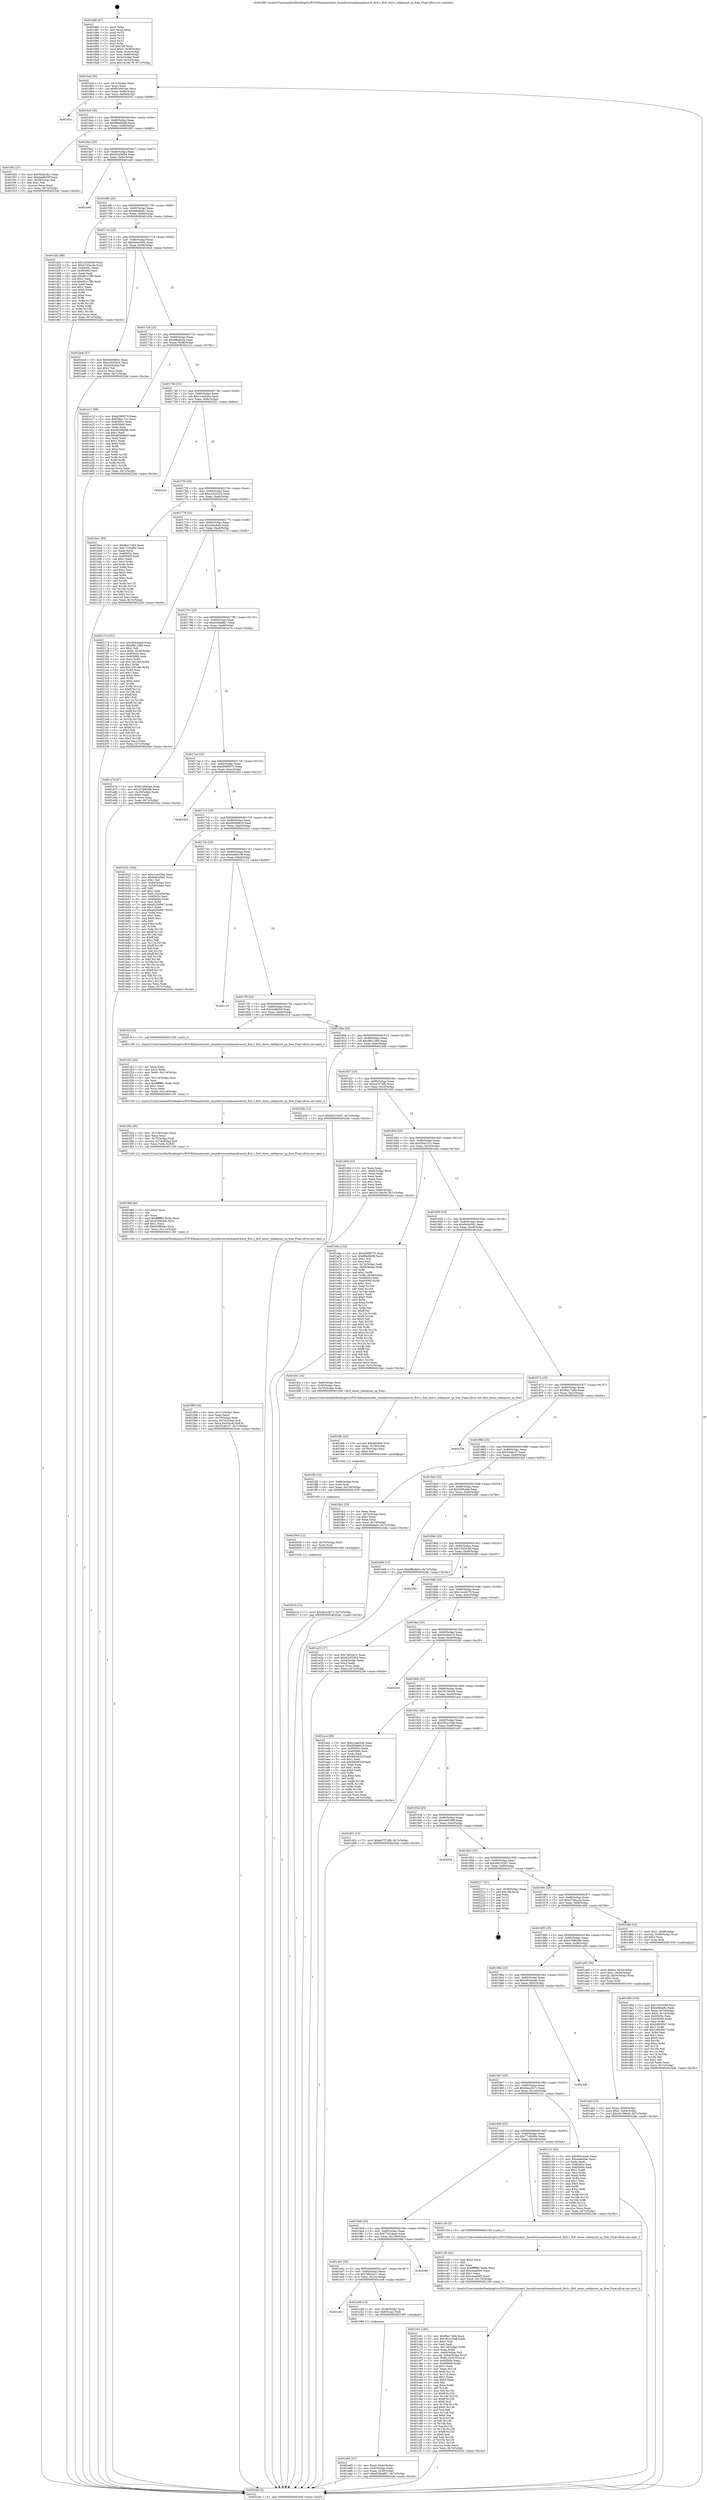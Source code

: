digraph "0x401680" {
  label = "0x401680 (/mnt/c/Users/mathe/Desktop/tcc/POCII/binaries/extr_linuxdriversmtdnandrawsh_flctl.c_flctl_4secc_ooblayout_sp_free_Final-ollvm.out::main(0))"
  labelloc = "t"
  node[shape=record]

  Entry [label="",width=0.3,height=0.3,shape=circle,fillcolor=black,style=filled]
  "0x4016af" [label="{
     0x4016af [26]\l
     | [instrs]\l
     &nbsp;&nbsp;0x4016af \<+3\>: mov -0x7c(%rbp),%eax\l
     &nbsp;&nbsp;0x4016b2 \<+2\>: mov %eax,%ecx\l
     &nbsp;&nbsp;0x4016b4 \<+6\>: sub $0x81b943a4,%ecx\l
     &nbsp;&nbsp;0x4016ba \<+3\>: mov %eax,-0x80(%rbp)\l
     &nbsp;&nbsp;0x4016bd \<+6\>: mov %ecx,-0x84(%rbp)\l
     &nbsp;&nbsp;0x4016c3 \<+6\>: je 000000000040201c \<main+0x99c\>\l
  }"]
  "0x40201c" [label="{
     0x40201c\l
  }", style=dashed]
  "0x4016c9" [label="{
     0x4016c9 [25]\l
     | [instrs]\l
     &nbsp;&nbsp;0x4016c9 \<+5\>: jmp 00000000004016ce \<main+0x4e\>\l
     &nbsp;&nbsp;0x4016ce \<+3\>: mov -0x80(%rbp),%eax\l
     &nbsp;&nbsp;0x4016d1 \<+5\>: sub $0x88e684f8,%eax\l
     &nbsp;&nbsp;0x4016d6 \<+6\>: mov %eax,-0x88(%rbp)\l
     &nbsp;&nbsp;0x4016dc \<+6\>: je 0000000000401f02 \<main+0x882\>\l
  }"]
  Exit [label="",width=0.3,height=0.3,shape=circle,fillcolor=black,style=filled,peripheries=2]
  "0x401f02" [label="{
     0x401f02 [27]\l
     | [instrs]\l
     &nbsp;&nbsp;0x401f02 \<+5\>: mov $0xf444c0b1,%eax\l
     &nbsp;&nbsp;0x401f07 \<+5\>: mov $0xdadfe55f,%ecx\l
     &nbsp;&nbsp;0x401f0c \<+3\>: mov -0x29(%rbp),%dl\l
     &nbsp;&nbsp;0x401f0f \<+3\>: test $0x1,%dl\l
     &nbsp;&nbsp;0x401f12 \<+3\>: cmovne %ecx,%eax\l
     &nbsp;&nbsp;0x401f15 \<+3\>: mov %eax,-0x7c(%rbp)\l
     &nbsp;&nbsp;0x401f18 \<+5\>: jmp 00000000004022de \<main+0xc5e\>\l
  }"]
  "0x4016e2" [label="{
     0x4016e2 [25]\l
     | [instrs]\l
     &nbsp;&nbsp;0x4016e2 \<+5\>: jmp 00000000004016e7 \<main+0x67\>\l
     &nbsp;&nbsp;0x4016e7 \<+3\>: mov -0x80(%rbp),%eax\l
     &nbsp;&nbsp;0x4016ea \<+5\>: sub $0x92c05d54,%eax\l
     &nbsp;&nbsp;0x4016ef \<+6\>: mov %eax,-0x8c(%rbp)\l
     &nbsp;&nbsp;0x4016f5 \<+6\>: je 0000000000401a40 \<main+0x3c0\>\l
  }"]
  "0x402010" [label="{
     0x402010 [12]\l
     | [instrs]\l
     &nbsp;&nbsp;0x402010 \<+7\>: movl $0x4bce3b71,-0x7c(%rbp)\l
     &nbsp;&nbsp;0x402017 \<+5\>: jmp 00000000004022de \<main+0xc5e\>\l
  }"]
  "0x401a40" [label="{
     0x401a40\l
  }", style=dashed]
  "0x4016fb" [label="{
     0x4016fb [25]\l
     | [instrs]\l
     &nbsp;&nbsp;0x4016fb \<+5\>: jmp 0000000000401700 \<main+0x80\>\l
     &nbsp;&nbsp;0x401700 \<+3\>: mov -0x80(%rbp),%eax\l
     &nbsp;&nbsp;0x401703 \<+5\>: sub $0x9e00bf41,%eax\l
     &nbsp;&nbsp;0x401708 \<+6\>: mov %eax,-0x90(%rbp)\l
     &nbsp;&nbsp;0x40170e \<+6\>: je 0000000000401d2e \<main+0x6ae\>\l
  }"]
  "0x402004" [label="{
     0x402004 [12]\l
     | [instrs]\l
     &nbsp;&nbsp;0x402004 \<+4\>: mov -0x70(%rbp),%rdx\l
     &nbsp;&nbsp;0x402008 \<+3\>: mov %rdx,%rdi\l
     &nbsp;&nbsp;0x40200b \<+5\>: call 0000000000401030 \<free@plt\>\l
     | [calls]\l
     &nbsp;&nbsp;0x401030 \{1\} (unknown)\l
  }"]
  "0x401d2e" [label="{
     0x401d2e [88]\l
     | [instrs]\l
     &nbsp;&nbsp;0x401d2e \<+5\>: mov $0x133203ef,%eax\l
     &nbsp;&nbsp;0x401d33 \<+5\>: mov $0x4730ac4a,%ecx\l
     &nbsp;&nbsp;0x401d38 \<+7\>: mov 0x40505c,%edx\l
     &nbsp;&nbsp;0x401d3f \<+7\>: mov 0x405060,%esi\l
     &nbsp;&nbsp;0x401d46 \<+2\>: mov %edx,%edi\l
     &nbsp;&nbsp;0x401d48 \<+6\>: add $0xd01c7ffd,%edi\l
     &nbsp;&nbsp;0x401d4e \<+3\>: sub $0x1,%edi\l
     &nbsp;&nbsp;0x401d51 \<+6\>: sub $0xd01c7ffd,%edi\l
     &nbsp;&nbsp;0x401d57 \<+3\>: imul %edi,%edx\l
     &nbsp;&nbsp;0x401d5a \<+3\>: and $0x1,%edx\l
     &nbsp;&nbsp;0x401d5d \<+3\>: cmp $0x0,%edx\l
     &nbsp;&nbsp;0x401d60 \<+4\>: sete %r8b\l
     &nbsp;&nbsp;0x401d64 \<+3\>: cmp $0xa,%esi\l
     &nbsp;&nbsp;0x401d67 \<+4\>: setl %r9b\l
     &nbsp;&nbsp;0x401d6b \<+3\>: mov %r8b,%r10b\l
     &nbsp;&nbsp;0x401d6e \<+3\>: and %r9b,%r10b\l
     &nbsp;&nbsp;0x401d71 \<+3\>: xor %r9b,%r8b\l
     &nbsp;&nbsp;0x401d74 \<+3\>: or %r8b,%r10b\l
     &nbsp;&nbsp;0x401d77 \<+4\>: test $0x1,%r10b\l
     &nbsp;&nbsp;0x401d7b \<+3\>: cmovne %ecx,%eax\l
     &nbsp;&nbsp;0x401d7e \<+3\>: mov %eax,-0x7c(%rbp)\l
     &nbsp;&nbsp;0x401d81 \<+5\>: jmp 00000000004022de \<main+0xc5e\>\l
  }"]
  "0x401714" [label="{
     0x401714 [25]\l
     | [instrs]\l
     &nbsp;&nbsp;0x401714 \<+5\>: jmp 0000000000401719 \<main+0x99\>\l
     &nbsp;&nbsp;0x401719 \<+3\>: mov -0x80(%rbp),%eax\l
     &nbsp;&nbsp;0x40171c \<+5\>: sub $0xbddce992,%eax\l
     &nbsp;&nbsp;0x401721 \<+6\>: mov %eax,-0x94(%rbp)\l
     &nbsp;&nbsp;0x401727 \<+6\>: je 0000000000401bc6 \<main+0x546\>\l
  }"]
  "0x401ff2" [label="{
     0x401ff2 [18]\l
     | [instrs]\l
     &nbsp;&nbsp;0x401ff2 \<+4\>: mov -0x60(%rbp),%rdx\l
     &nbsp;&nbsp;0x401ff6 \<+3\>: mov %rdx,%rdi\l
     &nbsp;&nbsp;0x401ff9 \<+6\>: mov %eax,-0x120(%rbp)\l
     &nbsp;&nbsp;0x401fff \<+5\>: call 0000000000401030 \<free@plt\>\l
     | [calls]\l
     &nbsp;&nbsp;0x401030 \{1\} (unknown)\l
  }"]
  "0x401bc6" [label="{
     0x401bc6 [27]\l
     | [instrs]\l
     &nbsp;&nbsp;0x401bc6 \<+5\>: mov $0x9e00bf41,%eax\l
     &nbsp;&nbsp;0x401bcb \<+5\>: mov $0xc25203c5,%ecx\l
     &nbsp;&nbsp;0x401bd0 \<+3\>: mov -0x2a(%rbp),%dl\l
     &nbsp;&nbsp;0x401bd3 \<+3\>: test $0x1,%dl\l
     &nbsp;&nbsp;0x401bd6 \<+3\>: cmovne %ecx,%eax\l
     &nbsp;&nbsp;0x401bd9 \<+3\>: mov %eax,-0x7c(%rbp)\l
     &nbsp;&nbsp;0x401bdc \<+5\>: jmp 00000000004022de \<main+0xc5e\>\l
  }"]
  "0x40172d" [label="{
     0x40172d [25]\l
     | [instrs]\l
     &nbsp;&nbsp;0x40172d \<+5\>: jmp 0000000000401732 \<main+0xb2\>\l
     &nbsp;&nbsp;0x401732 \<+3\>: mov -0x80(%rbp),%eax\l
     &nbsp;&nbsp;0x401735 \<+5\>: sub $0xbf8afa54,%eax\l
     &nbsp;&nbsp;0x40173a \<+6\>: mov %eax,-0x98(%rbp)\l
     &nbsp;&nbsp;0x401740 \<+6\>: je 0000000000401e12 \<main+0x792\>\l
  }"]
  "0x401fdb" [label="{
     0x401fdb [23]\l
     | [instrs]\l
     &nbsp;&nbsp;0x401fdb \<+10\>: movabs $0x4030b6,%rdi\l
     &nbsp;&nbsp;0x401fe5 \<+3\>: mov %eax,-0x78(%rbp)\l
     &nbsp;&nbsp;0x401fe8 \<+3\>: mov -0x78(%rbp),%esi\l
     &nbsp;&nbsp;0x401feb \<+2\>: mov $0x0,%al\l
     &nbsp;&nbsp;0x401fed \<+5\>: call 0000000000401040 \<printf@plt\>\l
     | [calls]\l
     &nbsp;&nbsp;0x401040 \{1\} (unknown)\l
  }"]
  "0x401e12" [label="{
     0x401e12 [88]\l
     | [instrs]\l
     &nbsp;&nbsp;0x401e12 \<+5\>: mov $0xd59f9570,%eax\l
     &nbsp;&nbsp;0x401e17 \<+5\>: mov $0xf3be121c,%ecx\l
     &nbsp;&nbsp;0x401e1c \<+7\>: mov 0x40505c,%edx\l
     &nbsp;&nbsp;0x401e23 \<+7\>: mov 0x405060,%esi\l
     &nbsp;&nbsp;0x401e2a \<+2\>: mov %edx,%edi\l
     &nbsp;&nbsp;0x401e2c \<+6\>: sub $0xd8268edd,%edi\l
     &nbsp;&nbsp;0x401e32 \<+3\>: sub $0x1,%edi\l
     &nbsp;&nbsp;0x401e35 \<+6\>: add $0xd8268edd,%edi\l
     &nbsp;&nbsp;0x401e3b \<+3\>: imul %edi,%edx\l
     &nbsp;&nbsp;0x401e3e \<+3\>: and $0x1,%edx\l
     &nbsp;&nbsp;0x401e41 \<+3\>: cmp $0x0,%edx\l
     &nbsp;&nbsp;0x401e44 \<+4\>: sete %r8b\l
     &nbsp;&nbsp;0x401e48 \<+3\>: cmp $0xa,%esi\l
     &nbsp;&nbsp;0x401e4b \<+4\>: setl %r9b\l
     &nbsp;&nbsp;0x401e4f \<+3\>: mov %r8b,%r10b\l
     &nbsp;&nbsp;0x401e52 \<+3\>: and %r9b,%r10b\l
     &nbsp;&nbsp;0x401e55 \<+3\>: xor %r9b,%r8b\l
     &nbsp;&nbsp;0x401e58 \<+3\>: or %r8b,%r10b\l
     &nbsp;&nbsp;0x401e5b \<+4\>: test $0x1,%r10b\l
     &nbsp;&nbsp;0x401e5f \<+3\>: cmovne %ecx,%eax\l
     &nbsp;&nbsp;0x401e62 \<+3\>: mov %eax,-0x7c(%rbp)\l
     &nbsp;&nbsp;0x401e65 \<+5\>: jmp 00000000004022de \<main+0xc5e\>\l
  }"]
  "0x401746" [label="{
     0x401746 [25]\l
     | [instrs]\l
     &nbsp;&nbsp;0x401746 \<+5\>: jmp 000000000040174b \<main+0xcb\>\l
     &nbsp;&nbsp;0x40174b \<+3\>: mov -0x80(%rbp),%eax\l
     &nbsp;&nbsp;0x40174e \<+5\>: sub $0xc1ead30a,%eax\l
     &nbsp;&nbsp;0x401753 \<+6\>: mov %eax,-0x9c(%rbp)\l
     &nbsp;&nbsp;0x401759 \<+6\>: je 000000000040222c \<main+0xbac\>\l
  }"]
  "0x401f90" [label="{
     0x401f90 [34]\l
     | [instrs]\l
     &nbsp;&nbsp;0x401f90 \<+6\>: mov -0x11c(%rbp),%ecx\l
     &nbsp;&nbsp;0x401f96 \<+3\>: imul %eax,%ecx\l
     &nbsp;&nbsp;0x401f99 \<+4\>: mov -0x70(%rbp),%rdi\l
     &nbsp;&nbsp;0x401f9d \<+4\>: movslq -0x74(%rbp),%r8\l
     &nbsp;&nbsp;0x401fa1 \<+5\>: mov %ecx,0x4(%rdi,%r8,8)\l
     &nbsp;&nbsp;0x401fa6 \<+7\>: movl $0x52abc37,-0x7c(%rbp)\l
     &nbsp;&nbsp;0x401fad \<+5\>: jmp 00000000004022de \<main+0xc5e\>\l
  }"]
  "0x40222c" [label="{
     0x40222c\l
  }", style=dashed]
  "0x40175f" [label="{
     0x40175f [25]\l
     | [instrs]\l
     &nbsp;&nbsp;0x40175f \<+5\>: jmp 0000000000401764 \<main+0xe4\>\l
     &nbsp;&nbsp;0x401764 \<+3\>: mov -0x80(%rbp),%eax\l
     &nbsp;&nbsp;0x401767 \<+5\>: sub $0xc25203c5,%eax\l
     &nbsp;&nbsp;0x40176c \<+6\>: mov %eax,-0xa0(%rbp)\l
     &nbsp;&nbsp;0x401772 \<+6\>: je 0000000000401be1 \<main+0x561\>\l
  }"]
  "0x401f68" [label="{
     0x401f68 [40]\l
     | [instrs]\l
     &nbsp;&nbsp;0x401f68 \<+5\>: mov $0x2,%ecx\l
     &nbsp;&nbsp;0x401f6d \<+1\>: cltd\l
     &nbsp;&nbsp;0x401f6e \<+2\>: idiv %ecx\l
     &nbsp;&nbsp;0x401f70 \<+6\>: imul $0xfffffffe,%edx,%ecx\l
     &nbsp;&nbsp;0x401f76 \<+6\>: add $0x430f64dc,%ecx\l
     &nbsp;&nbsp;0x401f7c \<+3\>: add $0x1,%ecx\l
     &nbsp;&nbsp;0x401f7f \<+6\>: sub $0x430f64dc,%ecx\l
     &nbsp;&nbsp;0x401f85 \<+6\>: mov %ecx,-0x11c(%rbp)\l
     &nbsp;&nbsp;0x401f8b \<+5\>: call 0000000000401160 \<next_i\>\l
     | [calls]\l
     &nbsp;&nbsp;0x401160 \{1\} (/mnt/c/Users/mathe/Desktop/tcc/POCII/binaries/extr_linuxdriversmtdnandrawsh_flctl.c_flctl_4secc_ooblayout_sp_free_Final-ollvm.out::next_i)\l
  }"]
  "0x401be1" [label="{
     0x401be1 [83]\l
     | [instrs]\l
     &nbsp;&nbsp;0x401be1 \<+5\>: mov $0xf6a17a64,%eax\l
     &nbsp;&nbsp;0x401be6 \<+5\>: mov $0x77c0cb8e,%ecx\l
     &nbsp;&nbsp;0x401beb \<+2\>: xor %edx,%edx\l
     &nbsp;&nbsp;0x401bed \<+7\>: mov 0x40505c,%esi\l
     &nbsp;&nbsp;0x401bf4 \<+7\>: mov 0x405060,%edi\l
     &nbsp;&nbsp;0x401bfb \<+3\>: sub $0x1,%edx\l
     &nbsp;&nbsp;0x401bfe \<+3\>: mov %esi,%r8d\l
     &nbsp;&nbsp;0x401c01 \<+3\>: add %edx,%r8d\l
     &nbsp;&nbsp;0x401c04 \<+4\>: imul %r8d,%esi\l
     &nbsp;&nbsp;0x401c08 \<+3\>: and $0x1,%esi\l
     &nbsp;&nbsp;0x401c0b \<+3\>: cmp $0x0,%esi\l
     &nbsp;&nbsp;0x401c0e \<+4\>: sete %r9b\l
     &nbsp;&nbsp;0x401c12 \<+3\>: cmp $0xa,%edi\l
     &nbsp;&nbsp;0x401c15 \<+4\>: setl %r10b\l
     &nbsp;&nbsp;0x401c19 \<+3\>: mov %r9b,%r11b\l
     &nbsp;&nbsp;0x401c1c \<+3\>: and %r10b,%r11b\l
     &nbsp;&nbsp;0x401c1f \<+3\>: xor %r10b,%r9b\l
     &nbsp;&nbsp;0x401c22 \<+3\>: or %r9b,%r11b\l
     &nbsp;&nbsp;0x401c25 \<+4\>: test $0x1,%r11b\l
     &nbsp;&nbsp;0x401c29 \<+3\>: cmovne %ecx,%eax\l
     &nbsp;&nbsp;0x401c2c \<+3\>: mov %eax,-0x7c(%rbp)\l
     &nbsp;&nbsp;0x401c2f \<+5\>: jmp 00000000004022de \<main+0xc5e\>\l
  }"]
  "0x401778" [label="{
     0x401778 [25]\l
     | [instrs]\l
     &nbsp;&nbsp;0x401778 \<+5\>: jmp 000000000040177d \<main+0xfd\>\l
     &nbsp;&nbsp;0x40177d \<+3\>: mov -0x80(%rbp),%eax\l
     &nbsp;&nbsp;0x401780 \<+5\>: sub $0xcefac6de,%eax\l
     &nbsp;&nbsp;0x401785 \<+6\>: mov %eax,-0xa4(%rbp)\l
     &nbsp;&nbsp;0x40178b \<+6\>: je 0000000000402174 \<main+0xaf4\>\l
  }"]
  "0x401f4e" [label="{
     0x401f4e [26]\l
     | [instrs]\l
     &nbsp;&nbsp;0x401f4e \<+6\>: mov -0x118(%rbp),%ecx\l
     &nbsp;&nbsp;0x401f54 \<+3\>: imul %eax,%ecx\l
     &nbsp;&nbsp;0x401f57 \<+4\>: mov -0x70(%rbp),%rdi\l
     &nbsp;&nbsp;0x401f5b \<+4\>: movslq -0x74(%rbp),%r8\l
     &nbsp;&nbsp;0x401f5f \<+4\>: mov %ecx,(%rdi,%r8,8)\l
     &nbsp;&nbsp;0x401f63 \<+5\>: call 0000000000401160 \<next_i\>\l
     | [calls]\l
     &nbsp;&nbsp;0x401160 \{1\} (/mnt/c/Users/mathe/Desktop/tcc/POCII/binaries/extr_linuxdriversmtdnandrawsh_flctl.c_flctl_4secc_ooblayout_sp_free_Final-ollvm.out::next_i)\l
  }"]
  "0x402174" [label="{
     0x402174 [151]\l
     | [instrs]\l
     &nbsp;&nbsp;0x402174 \<+5\>: mov $0x493ceaeb,%eax\l
     &nbsp;&nbsp;0x402179 \<+5\>: mov $0xdf611f9d,%ecx\l
     &nbsp;&nbsp;0x40217e \<+2\>: mov $0x1,%dl\l
     &nbsp;&nbsp;0x402180 \<+7\>: movl $0x0,-0x38(%rbp)\l
     &nbsp;&nbsp;0x402187 \<+7\>: mov 0x40505c,%esi\l
     &nbsp;&nbsp;0x40218e \<+7\>: mov 0x405060,%edi\l
     &nbsp;&nbsp;0x402195 \<+3\>: mov %esi,%r8d\l
     &nbsp;&nbsp;0x402198 \<+7\>: sub $0x1281c9e,%r8d\l
     &nbsp;&nbsp;0x40219f \<+4\>: sub $0x1,%r8d\l
     &nbsp;&nbsp;0x4021a3 \<+7\>: add $0x1281c9e,%r8d\l
     &nbsp;&nbsp;0x4021aa \<+4\>: imul %r8d,%esi\l
     &nbsp;&nbsp;0x4021ae \<+3\>: and $0x1,%esi\l
     &nbsp;&nbsp;0x4021b1 \<+3\>: cmp $0x0,%esi\l
     &nbsp;&nbsp;0x4021b4 \<+4\>: sete %r9b\l
     &nbsp;&nbsp;0x4021b8 \<+3\>: cmp $0xa,%edi\l
     &nbsp;&nbsp;0x4021bb \<+4\>: setl %r10b\l
     &nbsp;&nbsp;0x4021bf \<+3\>: mov %r9b,%r11b\l
     &nbsp;&nbsp;0x4021c2 \<+4\>: xor $0xff,%r11b\l
     &nbsp;&nbsp;0x4021c6 \<+3\>: mov %r10b,%bl\l
     &nbsp;&nbsp;0x4021c9 \<+3\>: xor $0xff,%bl\l
     &nbsp;&nbsp;0x4021cc \<+3\>: xor $0x1,%dl\l
     &nbsp;&nbsp;0x4021cf \<+3\>: mov %r11b,%r14b\l
     &nbsp;&nbsp;0x4021d2 \<+4\>: and $0xff,%r14b\l
     &nbsp;&nbsp;0x4021d6 \<+3\>: and %dl,%r9b\l
     &nbsp;&nbsp;0x4021d9 \<+3\>: mov %bl,%r15b\l
     &nbsp;&nbsp;0x4021dc \<+4\>: and $0xff,%r15b\l
     &nbsp;&nbsp;0x4021e0 \<+3\>: and %dl,%r10b\l
     &nbsp;&nbsp;0x4021e3 \<+3\>: or %r9b,%r14b\l
     &nbsp;&nbsp;0x4021e6 \<+3\>: or %r10b,%r15b\l
     &nbsp;&nbsp;0x4021e9 \<+3\>: xor %r15b,%r14b\l
     &nbsp;&nbsp;0x4021ec \<+3\>: or %bl,%r11b\l
     &nbsp;&nbsp;0x4021ef \<+4\>: xor $0xff,%r11b\l
     &nbsp;&nbsp;0x4021f3 \<+3\>: or $0x1,%dl\l
     &nbsp;&nbsp;0x4021f6 \<+3\>: and %dl,%r11b\l
     &nbsp;&nbsp;0x4021f9 \<+3\>: or %r11b,%r14b\l
     &nbsp;&nbsp;0x4021fc \<+4\>: test $0x1,%r14b\l
     &nbsp;&nbsp;0x402200 \<+3\>: cmovne %ecx,%eax\l
     &nbsp;&nbsp;0x402203 \<+3\>: mov %eax,-0x7c(%rbp)\l
     &nbsp;&nbsp;0x402206 \<+5\>: jmp 00000000004022de \<main+0xc5e\>\l
  }"]
  "0x401791" [label="{
     0x401791 [25]\l
     | [instrs]\l
     &nbsp;&nbsp;0x401791 \<+5\>: jmp 0000000000401796 \<main+0x116\>\l
     &nbsp;&nbsp;0x401796 \<+3\>: mov -0x80(%rbp),%eax\l
     &nbsp;&nbsp;0x401799 \<+5\>: sub $0xd35ba8b7,%eax\l
     &nbsp;&nbsp;0x40179e \<+6\>: mov %eax,-0xa8(%rbp)\l
     &nbsp;&nbsp;0x4017a4 \<+6\>: je 0000000000401a7a \<main+0x3fa\>\l
  }"]
  "0x401f22" [label="{
     0x401f22 [44]\l
     | [instrs]\l
     &nbsp;&nbsp;0x401f22 \<+2\>: xor %ecx,%ecx\l
     &nbsp;&nbsp;0x401f24 \<+5\>: mov $0x2,%edx\l
     &nbsp;&nbsp;0x401f29 \<+6\>: mov %edx,-0x114(%rbp)\l
     &nbsp;&nbsp;0x401f2f \<+1\>: cltd\l
     &nbsp;&nbsp;0x401f30 \<+6\>: mov -0x114(%rbp),%esi\l
     &nbsp;&nbsp;0x401f36 \<+2\>: idiv %esi\l
     &nbsp;&nbsp;0x401f38 \<+6\>: imul $0xfffffffe,%edx,%edx\l
     &nbsp;&nbsp;0x401f3e \<+3\>: sub $0x1,%ecx\l
     &nbsp;&nbsp;0x401f41 \<+2\>: sub %ecx,%edx\l
     &nbsp;&nbsp;0x401f43 \<+6\>: mov %edx,-0x118(%rbp)\l
     &nbsp;&nbsp;0x401f49 \<+5\>: call 0000000000401160 \<next_i\>\l
     | [calls]\l
     &nbsp;&nbsp;0x401160 \{1\} (/mnt/c/Users/mathe/Desktop/tcc/POCII/binaries/extr_linuxdriversmtdnandrawsh_flctl.c_flctl_4secc_ooblayout_sp_free_Final-ollvm.out::next_i)\l
  }"]
  "0x401a7a" [label="{
     0x401a7a [27]\l
     | [instrs]\l
     &nbsp;&nbsp;0x401a7a \<+5\>: mov $0x81b943a4,%eax\l
     &nbsp;&nbsp;0x401a7f \<+5\>: mov $0x47d9638b,%ecx\l
     &nbsp;&nbsp;0x401a84 \<+3\>: mov -0x30(%rbp),%edx\l
     &nbsp;&nbsp;0x401a87 \<+3\>: cmp $0x0,%edx\l
     &nbsp;&nbsp;0x401a8a \<+3\>: cmove %ecx,%eax\l
     &nbsp;&nbsp;0x401a8d \<+3\>: mov %eax,-0x7c(%rbp)\l
     &nbsp;&nbsp;0x401a90 \<+5\>: jmp 00000000004022de \<main+0xc5e\>\l
  }"]
  "0x4017aa" [label="{
     0x4017aa [25]\l
     | [instrs]\l
     &nbsp;&nbsp;0x4017aa \<+5\>: jmp 00000000004017af \<main+0x12f\>\l
     &nbsp;&nbsp;0x4017af \<+3\>: mov -0x80(%rbp),%eax\l
     &nbsp;&nbsp;0x4017b2 \<+5\>: sub $0xd59f9570,%eax\l
     &nbsp;&nbsp;0x4017b7 \<+6\>: mov %eax,-0xac(%rbp)\l
     &nbsp;&nbsp;0x4017bd \<+6\>: je 00000000004022b3 \<main+0xc33\>\l
  }"]
  "0x401d9d" [label="{
     0x401d9d [105]\l
     | [instrs]\l
     &nbsp;&nbsp;0x401d9d \<+5\>: mov $0x133203ef,%ecx\l
     &nbsp;&nbsp;0x401da2 \<+5\>: mov $0xb59ca9e,%edx\l
     &nbsp;&nbsp;0x401da7 \<+4\>: mov %rax,-0x70(%rbp)\l
     &nbsp;&nbsp;0x401dab \<+7\>: movl $0x0,-0x74(%rbp)\l
     &nbsp;&nbsp;0x401db2 \<+7\>: mov 0x40505c,%esi\l
     &nbsp;&nbsp;0x401db9 \<+8\>: mov 0x405060,%r8d\l
     &nbsp;&nbsp;0x401dc1 \<+3\>: mov %esi,%r9d\l
     &nbsp;&nbsp;0x401dc4 \<+7\>: sub $0x2dfd30b7,%r9d\l
     &nbsp;&nbsp;0x401dcb \<+4\>: sub $0x1,%r9d\l
     &nbsp;&nbsp;0x401dcf \<+7\>: add $0x2dfd30b7,%r9d\l
     &nbsp;&nbsp;0x401dd6 \<+4\>: imul %r9d,%esi\l
     &nbsp;&nbsp;0x401dda \<+3\>: and $0x1,%esi\l
     &nbsp;&nbsp;0x401ddd \<+3\>: cmp $0x0,%esi\l
     &nbsp;&nbsp;0x401de0 \<+4\>: sete %r10b\l
     &nbsp;&nbsp;0x401de4 \<+4\>: cmp $0xa,%r8d\l
     &nbsp;&nbsp;0x401de8 \<+4\>: setl %r11b\l
     &nbsp;&nbsp;0x401dec \<+3\>: mov %r10b,%bl\l
     &nbsp;&nbsp;0x401def \<+3\>: and %r11b,%bl\l
     &nbsp;&nbsp;0x401df2 \<+3\>: xor %r11b,%r10b\l
     &nbsp;&nbsp;0x401df5 \<+3\>: or %r10b,%bl\l
     &nbsp;&nbsp;0x401df8 \<+3\>: test $0x1,%bl\l
     &nbsp;&nbsp;0x401dfb \<+3\>: cmovne %edx,%ecx\l
     &nbsp;&nbsp;0x401dfe \<+3\>: mov %ecx,-0x7c(%rbp)\l
     &nbsp;&nbsp;0x401e01 \<+5\>: jmp 00000000004022de \<main+0xc5e\>\l
  }"]
  "0x4022b3" [label="{
     0x4022b3\l
  }", style=dashed]
  "0x4017c3" [label="{
     0x4017c3 [25]\l
     | [instrs]\l
     &nbsp;&nbsp;0x4017c3 \<+5\>: jmp 00000000004017c8 \<main+0x148\>\l
     &nbsp;&nbsp;0x4017c8 \<+3\>: mov -0x80(%rbp),%eax\l
     &nbsp;&nbsp;0x4017cb \<+5\>: sub $0xd93b6619,%eax\l
     &nbsp;&nbsp;0x4017d0 \<+6\>: mov %eax,-0xb0(%rbp)\l
     &nbsp;&nbsp;0x4017d6 \<+6\>: je 0000000000401b22 \<main+0x4a2\>\l
  }"]
  "0x401c61" [label="{
     0x401c61 [160]\l
     | [instrs]\l
     &nbsp;&nbsp;0x401c61 \<+5\>: mov $0xf6a17a64,%ecx\l
     &nbsp;&nbsp;0x401c66 \<+5\>: mov $0x391e15a8,%edx\l
     &nbsp;&nbsp;0x401c6b \<+3\>: mov $0x1,%sil\l
     &nbsp;&nbsp;0x401c6e \<+2\>: xor %edi,%edi\l
     &nbsp;&nbsp;0x401c70 \<+7\>: mov -0x110(%rbp),%r8d\l
     &nbsp;&nbsp;0x401c77 \<+4\>: imul %eax,%r8d\l
     &nbsp;&nbsp;0x401c7b \<+4\>: mov -0x60(%rbp),%r9\l
     &nbsp;&nbsp;0x401c7f \<+4\>: movslq -0x64(%rbp),%r10\l
     &nbsp;&nbsp;0x401c83 \<+4\>: mov %r8d,(%r9,%r10,4)\l
     &nbsp;&nbsp;0x401c87 \<+7\>: mov 0x40505c,%eax\l
     &nbsp;&nbsp;0x401c8e \<+8\>: mov 0x405060,%r8d\l
     &nbsp;&nbsp;0x401c96 \<+3\>: sub $0x1,%edi\l
     &nbsp;&nbsp;0x401c99 \<+3\>: mov %eax,%r11d\l
     &nbsp;&nbsp;0x401c9c \<+3\>: add %edi,%r11d\l
     &nbsp;&nbsp;0x401c9f \<+4\>: imul %r11d,%eax\l
     &nbsp;&nbsp;0x401ca3 \<+3\>: and $0x1,%eax\l
     &nbsp;&nbsp;0x401ca6 \<+3\>: cmp $0x0,%eax\l
     &nbsp;&nbsp;0x401ca9 \<+3\>: sete %bl\l
     &nbsp;&nbsp;0x401cac \<+4\>: cmp $0xa,%r8d\l
     &nbsp;&nbsp;0x401cb0 \<+4\>: setl %r14b\l
     &nbsp;&nbsp;0x401cb4 \<+3\>: mov %bl,%r15b\l
     &nbsp;&nbsp;0x401cb7 \<+4\>: xor $0xff,%r15b\l
     &nbsp;&nbsp;0x401cbb \<+3\>: mov %r14b,%r12b\l
     &nbsp;&nbsp;0x401cbe \<+4\>: xor $0xff,%r12b\l
     &nbsp;&nbsp;0x401cc2 \<+4\>: xor $0x0,%sil\l
     &nbsp;&nbsp;0x401cc6 \<+3\>: mov %r15b,%r13b\l
     &nbsp;&nbsp;0x401cc9 \<+4\>: and $0x0,%r13b\l
     &nbsp;&nbsp;0x401ccd \<+3\>: and %sil,%bl\l
     &nbsp;&nbsp;0x401cd0 \<+3\>: mov %r12b,%al\l
     &nbsp;&nbsp;0x401cd3 \<+2\>: and $0x0,%al\l
     &nbsp;&nbsp;0x401cd5 \<+3\>: and %sil,%r14b\l
     &nbsp;&nbsp;0x401cd8 \<+3\>: or %bl,%r13b\l
     &nbsp;&nbsp;0x401cdb \<+3\>: or %r14b,%al\l
     &nbsp;&nbsp;0x401cde \<+3\>: xor %al,%r13b\l
     &nbsp;&nbsp;0x401ce1 \<+3\>: or %r12b,%r15b\l
     &nbsp;&nbsp;0x401ce4 \<+4\>: xor $0xff,%r15b\l
     &nbsp;&nbsp;0x401ce8 \<+4\>: or $0x0,%sil\l
     &nbsp;&nbsp;0x401cec \<+3\>: and %sil,%r15b\l
     &nbsp;&nbsp;0x401cef \<+3\>: or %r15b,%r13b\l
     &nbsp;&nbsp;0x401cf2 \<+4\>: test $0x1,%r13b\l
     &nbsp;&nbsp;0x401cf6 \<+3\>: cmovne %edx,%ecx\l
     &nbsp;&nbsp;0x401cf9 \<+3\>: mov %ecx,-0x7c(%rbp)\l
     &nbsp;&nbsp;0x401cfc \<+5\>: jmp 00000000004022de \<main+0xc5e\>\l
  }"]
  "0x401b22" [label="{
     0x401b22 [164]\l
     | [instrs]\l
     &nbsp;&nbsp;0x401b22 \<+5\>: mov $0xc1ead30a,%eax\l
     &nbsp;&nbsp;0x401b27 \<+5\>: mov $0xbddce992,%ecx\l
     &nbsp;&nbsp;0x401b2c \<+2\>: mov $0x1,%dl\l
     &nbsp;&nbsp;0x401b2e \<+3\>: mov -0x64(%rbp),%esi\l
     &nbsp;&nbsp;0x401b31 \<+3\>: cmp -0x54(%rbp),%esi\l
     &nbsp;&nbsp;0x401b34 \<+4\>: setl %dil\l
     &nbsp;&nbsp;0x401b38 \<+4\>: and $0x1,%dil\l
     &nbsp;&nbsp;0x401b3c \<+4\>: mov %dil,-0x2a(%rbp)\l
     &nbsp;&nbsp;0x401b40 \<+7\>: mov 0x40505c,%esi\l
     &nbsp;&nbsp;0x401b47 \<+8\>: mov 0x405060,%r8d\l
     &nbsp;&nbsp;0x401b4f \<+3\>: mov %esi,%r9d\l
     &nbsp;&nbsp;0x401b52 \<+7\>: add $0xa5250097,%r9d\l
     &nbsp;&nbsp;0x401b59 \<+4\>: sub $0x1,%r9d\l
     &nbsp;&nbsp;0x401b5d \<+7\>: sub $0xa5250097,%r9d\l
     &nbsp;&nbsp;0x401b64 \<+4\>: imul %r9d,%esi\l
     &nbsp;&nbsp;0x401b68 \<+3\>: and $0x1,%esi\l
     &nbsp;&nbsp;0x401b6b \<+3\>: cmp $0x0,%esi\l
     &nbsp;&nbsp;0x401b6e \<+4\>: sete %dil\l
     &nbsp;&nbsp;0x401b72 \<+4\>: cmp $0xa,%r8d\l
     &nbsp;&nbsp;0x401b76 \<+4\>: setl %r10b\l
     &nbsp;&nbsp;0x401b7a \<+3\>: mov %dil,%r11b\l
     &nbsp;&nbsp;0x401b7d \<+4\>: xor $0xff,%r11b\l
     &nbsp;&nbsp;0x401b81 \<+3\>: mov %r10b,%bl\l
     &nbsp;&nbsp;0x401b84 \<+3\>: xor $0xff,%bl\l
     &nbsp;&nbsp;0x401b87 \<+3\>: xor $0x1,%dl\l
     &nbsp;&nbsp;0x401b8a \<+3\>: mov %r11b,%r14b\l
     &nbsp;&nbsp;0x401b8d \<+4\>: and $0xff,%r14b\l
     &nbsp;&nbsp;0x401b91 \<+3\>: and %dl,%dil\l
     &nbsp;&nbsp;0x401b94 \<+3\>: mov %bl,%r15b\l
     &nbsp;&nbsp;0x401b97 \<+4\>: and $0xff,%r15b\l
     &nbsp;&nbsp;0x401b9b \<+3\>: and %dl,%r10b\l
     &nbsp;&nbsp;0x401b9e \<+3\>: or %dil,%r14b\l
     &nbsp;&nbsp;0x401ba1 \<+3\>: or %r10b,%r15b\l
     &nbsp;&nbsp;0x401ba4 \<+3\>: xor %r15b,%r14b\l
     &nbsp;&nbsp;0x401ba7 \<+3\>: or %bl,%r11b\l
     &nbsp;&nbsp;0x401baa \<+4\>: xor $0xff,%r11b\l
     &nbsp;&nbsp;0x401bae \<+3\>: or $0x1,%dl\l
     &nbsp;&nbsp;0x401bb1 \<+3\>: and %dl,%r11b\l
     &nbsp;&nbsp;0x401bb4 \<+3\>: or %r11b,%r14b\l
     &nbsp;&nbsp;0x401bb7 \<+4\>: test $0x1,%r14b\l
     &nbsp;&nbsp;0x401bbb \<+3\>: cmovne %ecx,%eax\l
     &nbsp;&nbsp;0x401bbe \<+3\>: mov %eax,-0x7c(%rbp)\l
     &nbsp;&nbsp;0x401bc1 \<+5\>: jmp 00000000004022de \<main+0xc5e\>\l
  }"]
  "0x4017dc" [label="{
     0x4017dc [25]\l
     | [instrs]\l
     &nbsp;&nbsp;0x4017dc \<+5\>: jmp 00000000004017e1 \<main+0x161\>\l
     &nbsp;&nbsp;0x4017e1 \<+3\>: mov -0x80(%rbp),%eax\l
     &nbsp;&nbsp;0x4017e4 \<+5\>: sub $0xda8d619f,%eax\l
     &nbsp;&nbsp;0x4017e9 \<+6\>: mov %eax,-0xb4(%rbp)\l
     &nbsp;&nbsp;0x4017ef \<+6\>: je 0000000000402115 \<main+0xa95\>\l
  }"]
  "0x401c39" [label="{
     0x401c39 [40]\l
     | [instrs]\l
     &nbsp;&nbsp;0x401c39 \<+5\>: mov $0x2,%ecx\l
     &nbsp;&nbsp;0x401c3e \<+1\>: cltd\l
     &nbsp;&nbsp;0x401c3f \<+2\>: idiv %ecx\l
     &nbsp;&nbsp;0x401c41 \<+6\>: imul $0xfffffffe,%edx,%ecx\l
     &nbsp;&nbsp;0x401c47 \<+6\>: add $0xceaa00f3,%ecx\l
     &nbsp;&nbsp;0x401c4d \<+3\>: add $0x1,%ecx\l
     &nbsp;&nbsp;0x401c50 \<+6\>: sub $0xceaa00f3,%ecx\l
     &nbsp;&nbsp;0x401c56 \<+6\>: mov %ecx,-0x110(%rbp)\l
     &nbsp;&nbsp;0x401c5c \<+5\>: call 0000000000401160 \<next_i\>\l
     | [calls]\l
     &nbsp;&nbsp;0x401160 \{1\} (/mnt/c/Users/mathe/Desktop/tcc/POCII/binaries/extr_linuxdriversmtdnandrawsh_flctl.c_flctl_4secc_ooblayout_sp_free_Final-ollvm.out::next_i)\l
  }"]
  "0x402115" [label="{
     0x402115\l
  }", style=dashed]
  "0x4017f5" [label="{
     0x4017f5 [25]\l
     | [instrs]\l
     &nbsp;&nbsp;0x4017f5 \<+5\>: jmp 00000000004017fa \<main+0x17a\>\l
     &nbsp;&nbsp;0x4017fa \<+3\>: mov -0x80(%rbp),%eax\l
     &nbsp;&nbsp;0x4017fd \<+5\>: sub $0xdadfe55f,%eax\l
     &nbsp;&nbsp;0x401802 \<+6\>: mov %eax,-0xb8(%rbp)\l
     &nbsp;&nbsp;0x401808 \<+6\>: je 0000000000401f1d \<main+0x89d\>\l
  }"]
  "0x401ab3" [label="{
     0x401ab3 [23]\l
     | [instrs]\l
     &nbsp;&nbsp;0x401ab3 \<+4\>: mov %rax,-0x60(%rbp)\l
     &nbsp;&nbsp;0x401ab7 \<+7\>: movl $0x0,-0x64(%rbp)\l
     &nbsp;&nbsp;0x401abe \<+7\>: movl $0x34159a38,-0x7c(%rbp)\l
     &nbsp;&nbsp;0x401ac5 \<+5\>: jmp 00000000004022de \<main+0xc5e\>\l
  }"]
  "0x401f1d" [label="{
     0x401f1d [5]\l
     | [instrs]\l
     &nbsp;&nbsp;0x401f1d \<+5\>: call 0000000000401160 \<next_i\>\l
     | [calls]\l
     &nbsp;&nbsp;0x401160 \{1\} (/mnt/c/Users/mathe/Desktop/tcc/POCII/binaries/extr_linuxdriversmtdnandrawsh_flctl.c_flctl_4secc_ooblayout_sp_free_Final-ollvm.out::next_i)\l
  }"]
  "0x40180e" [label="{
     0x40180e [25]\l
     | [instrs]\l
     &nbsp;&nbsp;0x40180e \<+5\>: jmp 0000000000401813 \<main+0x193\>\l
     &nbsp;&nbsp;0x401813 \<+3\>: mov -0x80(%rbp),%eax\l
     &nbsp;&nbsp;0x401816 \<+5\>: sub $0xdf611f9d,%eax\l
     &nbsp;&nbsp;0x40181b \<+6\>: mov %eax,-0xbc(%rbp)\l
     &nbsp;&nbsp;0x401821 \<+6\>: je 000000000040220b \<main+0xb8b\>\l
  }"]
  "0x401a65" [label="{
     0x401a65 [21]\l
     | [instrs]\l
     &nbsp;&nbsp;0x401a65 \<+3\>: mov %eax,-0x4c(%rbp)\l
     &nbsp;&nbsp;0x401a68 \<+3\>: mov -0x4c(%rbp),%eax\l
     &nbsp;&nbsp;0x401a6b \<+3\>: mov %eax,-0x30(%rbp)\l
     &nbsp;&nbsp;0x401a6e \<+7\>: movl $0xd35ba8b7,-0x7c(%rbp)\l
     &nbsp;&nbsp;0x401a75 \<+5\>: jmp 00000000004022de \<main+0xc5e\>\l
  }"]
  "0x40220b" [label="{
     0x40220b [12]\l
     | [instrs]\l
     &nbsp;&nbsp;0x40220b \<+7\>: movl $0x465103d7,-0x7c(%rbp)\l
     &nbsp;&nbsp;0x402212 \<+5\>: jmp 00000000004022de \<main+0xc5e\>\l
  }"]
  "0x401827" [label="{
     0x401827 [25]\l
     | [instrs]\l
     &nbsp;&nbsp;0x401827 \<+5\>: jmp 000000000040182c \<main+0x1ac\>\l
     &nbsp;&nbsp;0x40182c \<+3\>: mov -0x80(%rbp),%eax\l
     &nbsp;&nbsp;0x40182f \<+5\>: sub $0xe4757dfb,%eax\l
     &nbsp;&nbsp;0x401834 \<+6\>: mov %eax,-0xc0(%rbp)\l
     &nbsp;&nbsp;0x40183a \<+6\>: je 0000000000401d0d \<main+0x68d\>\l
  }"]
  "0x401a1b" [label="{
     0x401a1b\l
  }", style=dashed]
  "0x401d0d" [label="{
     0x401d0d [33]\l
     | [instrs]\l
     &nbsp;&nbsp;0x401d0d \<+2\>: xor %eax,%eax\l
     &nbsp;&nbsp;0x401d0f \<+3\>: mov -0x64(%rbp),%ecx\l
     &nbsp;&nbsp;0x401d12 \<+2\>: mov %eax,%edx\l
     &nbsp;&nbsp;0x401d14 \<+2\>: sub %ecx,%edx\l
     &nbsp;&nbsp;0x401d16 \<+2\>: mov %eax,%ecx\l
     &nbsp;&nbsp;0x401d18 \<+3\>: sub $0x1,%ecx\l
     &nbsp;&nbsp;0x401d1b \<+2\>: add %ecx,%edx\l
     &nbsp;&nbsp;0x401d1d \<+2\>: sub %edx,%eax\l
     &nbsp;&nbsp;0x401d1f \<+3\>: mov %eax,-0x64(%rbp)\l
     &nbsp;&nbsp;0x401d22 \<+7\>: movl $0x34159a38,-0x7c(%rbp)\l
     &nbsp;&nbsp;0x401d29 \<+5\>: jmp 00000000004022de \<main+0xc5e\>\l
  }"]
  "0x401840" [label="{
     0x401840 [25]\l
     | [instrs]\l
     &nbsp;&nbsp;0x401840 \<+5\>: jmp 0000000000401845 \<main+0x1c5\>\l
     &nbsp;&nbsp;0x401845 \<+3\>: mov -0x80(%rbp),%eax\l
     &nbsp;&nbsp;0x401848 \<+5\>: sub $0xf3be121c,%eax\l
     &nbsp;&nbsp;0x40184d \<+6\>: mov %eax,-0xc4(%rbp)\l
     &nbsp;&nbsp;0x401853 \<+6\>: je 0000000000401e6a \<main+0x7ea\>\l
  }"]
  "0x401a58" [label="{
     0x401a58 [13]\l
     | [instrs]\l
     &nbsp;&nbsp;0x401a58 \<+4\>: mov -0x48(%rbp),%rax\l
     &nbsp;&nbsp;0x401a5c \<+4\>: mov 0x8(%rax),%rdi\l
     &nbsp;&nbsp;0x401a60 \<+5\>: call 0000000000401060 \<atoi@plt\>\l
     | [calls]\l
     &nbsp;&nbsp;0x401060 \{1\} (unknown)\l
  }"]
  "0x401e6a" [label="{
     0x401e6a [152]\l
     | [instrs]\l
     &nbsp;&nbsp;0x401e6a \<+5\>: mov $0xd59f9570,%eax\l
     &nbsp;&nbsp;0x401e6f \<+5\>: mov $0x88e684f8,%ecx\l
     &nbsp;&nbsp;0x401e74 \<+2\>: mov $0x1,%dl\l
     &nbsp;&nbsp;0x401e76 \<+2\>: xor %esi,%esi\l
     &nbsp;&nbsp;0x401e78 \<+3\>: mov -0x74(%rbp),%edi\l
     &nbsp;&nbsp;0x401e7b \<+3\>: cmp -0x68(%rbp),%edi\l
     &nbsp;&nbsp;0x401e7e \<+4\>: setl %r8b\l
     &nbsp;&nbsp;0x401e82 \<+4\>: and $0x1,%r8b\l
     &nbsp;&nbsp;0x401e86 \<+4\>: mov %r8b,-0x29(%rbp)\l
     &nbsp;&nbsp;0x401e8a \<+7\>: mov 0x40505c,%edi\l
     &nbsp;&nbsp;0x401e91 \<+8\>: mov 0x405060,%r9d\l
     &nbsp;&nbsp;0x401e99 \<+3\>: sub $0x1,%esi\l
     &nbsp;&nbsp;0x401e9c \<+3\>: mov %edi,%r10d\l
     &nbsp;&nbsp;0x401e9f \<+3\>: add %esi,%r10d\l
     &nbsp;&nbsp;0x401ea2 \<+4\>: imul %r10d,%edi\l
     &nbsp;&nbsp;0x401ea6 \<+3\>: and $0x1,%edi\l
     &nbsp;&nbsp;0x401ea9 \<+3\>: cmp $0x0,%edi\l
     &nbsp;&nbsp;0x401eac \<+4\>: sete %r8b\l
     &nbsp;&nbsp;0x401eb0 \<+4\>: cmp $0xa,%r9d\l
     &nbsp;&nbsp;0x401eb4 \<+4\>: setl %r11b\l
     &nbsp;&nbsp;0x401eb8 \<+3\>: mov %r8b,%bl\l
     &nbsp;&nbsp;0x401ebb \<+3\>: xor $0xff,%bl\l
     &nbsp;&nbsp;0x401ebe \<+3\>: mov %r11b,%r14b\l
     &nbsp;&nbsp;0x401ec1 \<+4\>: xor $0xff,%r14b\l
     &nbsp;&nbsp;0x401ec5 \<+3\>: xor $0x0,%dl\l
     &nbsp;&nbsp;0x401ec8 \<+3\>: mov %bl,%r15b\l
     &nbsp;&nbsp;0x401ecb \<+4\>: and $0x0,%r15b\l
     &nbsp;&nbsp;0x401ecf \<+3\>: and %dl,%r8b\l
     &nbsp;&nbsp;0x401ed2 \<+3\>: mov %r14b,%r12b\l
     &nbsp;&nbsp;0x401ed5 \<+4\>: and $0x0,%r12b\l
     &nbsp;&nbsp;0x401ed9 \<+3\>: and %dl,%r11b\l
     &nbsp;&nbsp;0x401edc \<+3\>: or %r8b,%r15b\l
     &nbsp;&nbsp;0x401edf \<+3\>: or %r11b,%r12b\l
     &nbsp;&nbsp;0x401ee2 \<+3\>: xor %r12b,%r15b\l
     &nbsp;&nbsp;0x401ee5 \<+3\>: or %r14b,%bl\l
     &nbsp;&nbsp;0x401ee8 \<+3\>: xor $0xff,%bl\l
     &nbsp;&nbsp;0x401eeb \<+3\>: or $0x0,%dl\l
     &nbsp;&nbsp;0x401eee \<+2\>: and %dl,%bl\l
     &nbsp;&nbsp;0x401ef0 \<+3\>: or %bl,%r15b\l
     &nbsp;&nbsp;0x401ef3 \<+4\>: test $0x1,%r15b\l
     &nbsp;&nbsp;0x401ef7 \<+3\>: cmovne %ecx,%eax\l
     &nbsp;&nbsp;0x401efa \<+3\>: mov %eax,-0x7c(%rbp)\l
     &nbsp;&nbsp;0x401efd \<+5\>: jmp 00000000004022de \<main+0xc5e\>\l
  }"]
  "0x401859" [label="{
     0x401859 [25]\l
     | [instrs]\l
     &nbsp;&nbsp;0x401859 \<+5\>: jmp 000000000040185e \<main+0x1de\>\l
     &nbsp;&nbsp;0x40185e \<+3\>: mov -0x80(%rbp),%eax\l
     &nbsp;&nbsp;0x401861 \<+5\>: sub $0xf444c0b1,%eax\l
     &nbsp;&nbsp;0x401866 \<+6\>: mov %eax,-0xc8(%rbp)\l
     &nbsp;&nbsp;0x40186c \<+6\>: je 0000000000401fcb \<main+0x94b\>\l
  }"]
  "0x401a02" [label="{
     0x401a02 [25]\l
     | [instrs]\l
     &nbsp;&nbsp;0x401a02 \<+5\>: jmp 0000000000401a07 \<main+0x387\>\l
     &nbsp;&nbsp;0x401a07 \<+3\>: mov -0x80(%rbp),%eax\l
     &nbsp;&nbsp;0x401a0a \<+5\>: sub $0x7df42e11,%eax\l
     &nbsp;&nbsp;0x401a0f \<+6\>: mov %eax,-0x10c(%rbp)\l
     &nbsp;&nbsp;0x401a15 \<+6\>: je 0000000000401a58 \<main+0x3d8\>\l
  }"]
  "0x401fcb" [label="{
     0x401fcb [16]\l
     | [instrs]\l
     &nbsp;&nbsp;0x401fcb \<+4\>: mov -0x60(%rbp),%rdi\l
     &nbsp;&nbsp;0x401fcf \<+3\>: mov -0x50(%rbp),%esi\l
     &nbsp;&nbsp;0x401fd2 \<+4\>: mov -0x70(%rbp),%rdx\l
     &nbsp;&nbsp;0x401fd6 \<+5\>: call 0000000000401240 \<flctl_4secc_ooblayout_sp_free\>\l
     | [calls]\l
     &nbsp;&nbsp;0x401240 \{1\} (/mnt/c/Users/mathe/Desktop/tcc/POCII/binaries/extr_linuxdriversmtdnandrawsh_flctl.c_flctl_4secc_ooblayout_sp_free_Final-ollvm.out::flctl_4secc_ooblayout_sp_free)\l
  }"]
  "0x401872" [label="{
     0x401872 [25]\l
     | [instrs]\l
     &nbsp;&nbsp;0x401872 \<+5\>: jmp 0000000000401877 \<main+0x1f7\>\l
     &nbsp;&nbsp;0x401877 \<+3\>: mov -0x80(%rbp),%eax\l
     &nbsp;&nbsp;0x40187a \<+5\>: sub $0xf6a17a64,%eax\l
     &nbsp;&nbsp;0x40187f \<+6\>: mov %eax,-0xcc(%rbp)\l
     &nbsp;&nbsp;0x401885 \<+6\>: je 0000000000402238 \<main+0xbb8\>\l
  }"]
  "0x402080" [label="{
     0x402080\l
  }", style=dashed]
  "0x402238" [label="{
     0x402238\l
  }", style=dashed]
  "0x40188b" [label="{
     0x40188b [25]\l
     | [instrs]\l
     &nbsp;&nbsp;0x40188b \<+5\>: jmp 0000000000401890 \<main+0x210\>\l
     &nbsp;&nbsp;0x401890 \<+3\>: mov -0x80(%rbp),%eax\l
     &nbsp;&nbsp;0x401893 \<+5\>: sub $0x52abc37,%eax\l
     &nbsp;&nbsp;0x401898 \<+6\>: mov %eax,-0xd0(%rbp)\l
     &nbsp;&nbsp;0x40189e \<+6\>: je 0000000000401fb2 \<main+0x932\>\l
  }"]
  "0x4019e9" [label="{
     0x4019e9 [25]\l
     | [instrs]\l
     &nbsp;&nbsp;0x4019e9 \<+5\>: jmp 00000000004019ee \<main+0x36e\>\l
     &nbsp;&nbsp;0x4019ee \<+3\>: mov -0x80(%rbp),%eax\l
     &nbsp;&nbsp;0x4019f1 \<+5\>: sub $0x77d1daa4,%eax\l
     &nbsp;&nbsp;0x4019f6 \<+6\>: mov %eax,-0x108(%rbp)\l
     &nbsp;&nbsp;0x4019fc \<+6\>: je 0000000000402080 \<main+0xa00\>\l
  }"]
  "0x401fb2" [label="{
     0x401fb2 [25]\l
     | [instrs]\l
     &nbsp;&nbsp;0x401fb2 \<+2\>: xor %eax,%eax\l
     &nbsp;&nbsp;0x401fb4 \<+3\>: mov -0x74(%rbp),%ecx\l
     &nbsp;&nbsp;0x401fb7 \<+3\>: sub $0x1,%eax\l
     &nbsp;&nbsp;0x401fba \<+2\>: sub %eax,%ecx\l
     &nbsp;&nbsp;0x401fbc \<+3\>: mov %ecx,-0x74(%rbp)\l
     &nbsp;&nbsp;0x401fbf \<+7\>: movl $0xbf8afa54,-0x7c(%rbp)\l
     &nbsp;&nbsp;0x401fc6 \<+5\>: jmp 00000000004022de \<main+0xc5e\>\l
  }"]
  "0x4018a4" [label="{
     0x4018a4 [25]\l
     | [instrs]\l
     &nbsp;&nbsp;0x4018a4 \<+5\>: jmp 00000000004018a9 \<main+0x229\>\l
     &nbsp;&nbsp;0x4018a9 \<+3\>: mov -0x80(%rbp),%eax\l
     &nbsp;&nbsp;0x4018ac \<+5\>: sub $0xb59ca9e,%eax\l
     &nbsp;&nbsp;0x4018b1 \<+6\>: mov %eax,-0xd4(%rbp)\l
     &nbsp;&nbsp;0x4018b7 \<+6\>: je 0000000000401e06 \<main+0x786\>\l
  }"]
  "0x401c34" [label="{
     0x401c34 [5]\l
     | [instrs]\l
     &nbsp;&nbsp;0x401c34 \<+5\>: call 0000000000401160 \<next_i\>\l
     | [calls]\l
     &nbsp;&nbsp;0x401160 \{1\} (/mnt/c/Users/mathe/Desktop/tcc/POCII/binaries/extr_linuxdriversmtdnandrawsh_flctl.c_flctl_4secc_ooblayout_sp_free_Final-ollvm.out::next_i)\l
  }"]
  "0x401e06" [label="{
     0x401e06 [12]\l
     | [instrs]\l
     &nbsp;&nbsp;0x401e06 \<+7\>: movl $0xbf8afa54,-0x7c(%rbp)\l
     &nbsp;&nbsp;0x401e0d \<+5\>: jmp 00000000004022de \<main+0xc5e\>\l
  }"]
  "0x4018bd" [label="{
     0x4018bd [25]\l
     | [instrs]\l
     &nbsp;&nbsp;0x4018bd \<+5\>: jmp 00000000004018c2 \<main+0x242\>\l
     &nbsp;&nbsp;0x4018c2 \<+3\>: mov -0x80(%rbp),%eax\l
     &nbsp;&nbsp;0x4018c5 \<+5\>: sub $0x133203ef,%eax\l
     &nbsp;&nbsp;0x4018ca \<+6\>: mov %eax,-0xd8(%rbp)\l
     &nbsp;&nbsp;0x4018d0 \<+6\>: je 0000000000402285 \<main+0xc05\>\l
  }"]
  "0x4019d0" [label="{
     0x4019d0 [25]\l
     | [instrs]\l
     &nbsp;&nbsp;0x4019d0 \<+5\>: jmp 00000000004019d5 \<main+0x355\>\l
     &nbsp;&nbsp;0x4019d5 \<+3\>: mov -0x80(%rbp),%eax\l
     &nbsp;&nbsp;0x4019d8 \<+5\>: sub $0x77c0cb8e,%eax\l
     &nbsp;&nbsp;0x4019dd \<+6\>: mov %eax,-0x104(%rbp)\l
     &nbsp;&nbsp;0x4019e3 \<+6\>: je 0000000000401c34 \<main+0x5b4\>\l
  }"]
  "0x402285" [label="{
     0x402285\l
  }", style=dashed]
  "0x4018d6" [label="{
     0x4018d6 [25]\l
     | [instrs]\l
     &nbsp;&nbsp;0x4018d6 \<+5\>: jmp 00000000004018db \<main+0x25b\>\l
     &nbsp;&nbsp;0x4018db \<+3\>: mov -0x80(%rbp),%eax\l
     &nbsp;&nbsp;0x4018de \<+5\>: sub $0x14cc6c79,%eax\l
     &nbsp;&nbsp;0x4018e3 \<+6\>: mov %eax,-0xdc(%rbp)\l
     &nbsp;&nbsp;0x4018e9 \<+6\>: je 0000000000401a25 \<main+0x3a5\>\l
  }"]
  "0x402121" [label="{
     0x402121 [83]\l
     | [instrs]\l
     &nbsp;&nbsp;0x402121 \<+5\>: mov $0x493ceaeb,%eax\l
     &nbsp;&nbsp;0x402126 \<+5\>: mov $0xcefac6de,%ecx\l
     &nbsp;&nbsp;0x40212b \<+2\>: xor %edx,%edx\l
     &nbsp;&nbsp;0x40212d \<+7\>: mov 0x40505c,%esi\l
     &nbsp;&nbsp;0x402134 \<+7\>: mov 0x405060,%edi\l
     &nbsp;&nbsp;0x40213b \<+3\>: sub $0x1,%edx\l
     &nbsp;&nbsp;0x40213e \<+3\>: mov %esi,%r8d\l
     &nbsp;&nbsp;0x402141 \<+3\>: add %edx,%r8d\l
     &nbsp;&nbsp;0x402144 \<+4\>: imul %r8d,%esi\l
     &nbsp;&nbsp;0x402148 \<+3\>: and $0x1,%esi\l
     &nbsp;&nbsp;0x40214b \<+3\>: cmp $0x0,%esi\l
     &nbsp;&nbsp;0x40214e \<+4\>: sete %r9b\l
     &nbsp;&nbsp;0x402152 \<+3\>: cmp $0xa,%edi\l
     &nbsp;&nbsp;0x402155 \<+4\>: setl %r10b\l
     &nbsp;&nbsp;0x402159 \<+3\>: mov %r9b,%r11b\l
     &nbsp;&nbsp;0x40215c \<+3\>: and %r10b,%r11b\l
     &nbsp;&nbsp;0x40215f \<+3\>: xor %r10b,%r9b\l
     &nbsp;&nbsp;0x402162 \<+3\>: or %r9b,%r11b\l
     &nbsp;&nbsp;0x402165 \<+4\>: test $0x1,%r11b\l
     &nbsp;&nbsp;0x402169 \<+3\>: cmovne %ecx,%eax\l
     &nbsp;&nbsp;0x40216c \<+3\>: mov %eax,-0x7c(%rbp)\l
     &nbsp;&nbsp;0x40216f \<+5\>: jmp 00000000004022de \<main+0xc5e\>\l
  }"]
  "0x401a25" [label="{
     0x401a25 [27]\l
     | [instrs]\l
     &nbsp;&nbsp;0x401a25 \<+5\>: mov $0x7df42e11,%eax\l
     &nbsp;&nbsp;0x401a2a \<+5\>: mov $0x92c05d54,%ecx\l
     &nbsp;&nbsp;0x401a2f \<+3\>: mov -0x34(%rbp),%edx\l
     &nbsp;&nbsp;0x401a32 \<+3\>: cmp $0x2,%edx\l
     &nbsp;&nbsp;0x401a35 \<+3\>: cmovne %ecx,%eax\l
     &nbsp;&nbsp;0x401a38 \<+3\>: mov %eax,-0x7c(%rbp)\l
     &nbsp;&nbsp;0x401a3b \<+5\>: jmp 00000000004022de \<main+0xc5e\>\l
  }"]
  "0x4018ef" [label="{
     0x4018ef [25]\l
     | [instrs]\l
     &nbsp;&nbsp;0x4018ef \<+5\>: jmp 00000000004018f4 \<main+0x274\>\l
     &nbsp;&nbsp;0x4018f4 \<+3\>: mov -0x80(%rbp),%eax\l
     &nbsp;&nbsp;0x4018f7 \<+5\>: sub $0x33e5ee74,%eax\l
     &nbsp;&nbsp;0x4018fc \<+6\>: mov %eax,-0xe0(%rbp)\l
     &nbsp;&nbsp;0x401902 \<+6\>: je 00000000004022bf \<main+0xc3f\>\l
  }"]
  "0x4022de" [label="{
     0x4022de [5]\l
     | [instrs]\l
     &nbsp;&nbsp;0x4022de \<+5\>: jmp 00000000004016af \<main+0x2f\>\l
  }"]
  "0x401680" [label="{
     0x401680 [47]\l
     | [instrs]\l
     &nbsp;&nbsp;0x401680 \<+1\>: push %rbp\l
     &nbsp;&nbsp;0x401681 \<+3\>: mov %rsp,%rbp\l
     &nbsp;&nbsp;0x401684 \<+2\>: push %r15\l
     &nbsp;&nbsp;0x401686 \<+2\>: push %r14\l
     &nbsp;&nbsp;0x401688 \<+2\>: push %r13\l
     &nbsp;&nbsp;0x40168a \<+2\>: push %r12\l
     &nbsp;&nbsp;0x40168c \<+1\>: push %rbx\l
     &nbsp;&nbsp;0x40168d \<+7\>: sub $0x108,%rsp\l
     &nbsp;&nbsp;0x401694 \<+7\>: movl $0x0,-0x38(%rbp)\l
     &nbsp;&nbsp;0x40169b \<+3\>: mov %edi,-0x3c(%rbp)\l
     &nbsp;&nbsp;0x40169e \<+4\>: mov %rsi,-0x48(%rbp)\l
     &nbsp;&nbsp;0x4016a2 \<+3\>: mov -0x3c(%rbp),%edi\l
     &nbsp;&nbsp;0x4016a5 \<+3\>: mov %edi,-0x34(%rbp)\l
     &nbsp;&nbsp;0x4016a8 \<+7\>: movl $0x14cc6c79,-0x7c(%rbp)\l
  }"]
  "0x4019b7" [label="{
     0x4019b7 [25]\l
     | [instrs]\l
     &nbsp;&nbsp;0x4019b7 \<+5\>: jmp 00000000004019bc \<main+0x33c\>\l
     &nbsp;&nbsp;0x4019bc \<+3\>: mov -0x80(%rbp),%eax\l
     &nbsp;&nbsp;0x4019bf \<+5\>: sub $0x4bce3b71,%eax\l
     &nbsp;&nbsp;0x4019c4 \<+6\>: mov %eax,-0x100(%rbp)\l
     &nbsp;&nbsp;0x4019ca \<+6\>: je 0000000000402121 \<main+0xaa1\>\l
  }"]
  "0x4022bf" [label="{
     0x4022bf\l
  }", style=dashed]
  "0x401908" [label="{
     0x401908 [25]\l
     | [instrs]\l
     &nbsp;&nbsp;0x401908 \<+5\>: jmp 000000000040190d \<main+0x28d\>\l
     &nbsp;&nbsp;0x40190d \<+3\>: mov -0x80(%rbp),%eax\l
     &nbsp;&nbsp;0x401910 \<+5\>: sub $0x34159a38,%eax\l
     &nbsp;&nbsp;0x401915 \<+6\>: mov %eax,-0xe4(%rbp)\l
     &nbsp;&nbsp;0x40191b \<+6\>: je 0000000000401aca \<main+0x44a\>\l
  }"]
  "0x4022d0" [label="{
     0x4022d0\l
  }", style=dashed]
  "0x401aca" [label="{
     0x401aca [88]\l
     | [instrs]\l
     &nbsp;&nbsp;0x401aca \<+5\>: mov $0xc1ead30a,%eax\l
     &nbsp;&nbsp;0x401acf \<+5\>: mov $0xd93b6619,%ecx\l
     &nbsp;&nbsp;0x401ad4 \<+7\>: mov 0x40505c,%edx\l
     &nbsp;&nbsp;0x401adb \<+7\>: mov 0x405060,%esi\l
     &nbsp;&nbsp;0x401ae2 \<+2\>: mov %edx,%edi\l
     &nbsp;&nbsp;0x401ae4 \<+6\>: add $0x9d0d532f,%edi\l
     &nbsp;&nbsp;0x401aea \<+3\>: sub $0x1,%edi\l
     &nbsp;&nbsp;0x401aed \<+6\>: sub $0x9d0d532f,%edi\l
     &nbsp;&nbsp;0x401af3 \<+3\>: imul %edi,%edx\l
     &nbsp;&nbsp;0x401af6 \<+3\>: and $0x1,%edx\l
     &nbsp;&nbsp;0x401af9 \<+3\>: cmp $0x0,%edx\l
     &nbsp;&nbsp;0x401afc \<+4\>: sete %r8b\l
     &nbsp;&nbsp;0x401b00 \<+3\>: cmp $0xa,%esi\l
     &nbsp;&nbsp;0x401b03 \<+4\>: setl %r9b\l
     &nbsp;&nbsp;0x401b07 \<+3\>: mov %r8b,%r10b\l
     &nbsp;&nbsp;0x401b0a \<+3\>: and %r9b,%r10b\l
     &nbsp;&nbsp;0x401b0d \<+3\>: xor %r9b,%r8b\l
     &nbsp;&nbsp;0x401b10 \<+3\>: or %r8b,%r10b\l
     &nbsp;&nbsp;0x401b13 \<+4\>: test $0x1,%r10b\l
     &nbsp;&nbsp;0x401b17 \<+3\>: cmovne %ecx,%eax\l
     &nbsp;&nbsp;0x401b1a \<+3\>: mov %eax,-0x7c(%rbp)\l
     &nbsp;&nbsp;0x401b1d \<+5\>: jmp 00000000004022de \<main+0xc5e\>\l
  }"]
  "0x401921" [label="{
     0x401921 [25]\l
     | [instrs]\l
     &nbsp;&nbsp;0x401921 \<+5\>: jmp 0000000000401926 \<main+0x2a6\>\l
     &nbsp;&nbsp;0x401926 \<+3\>: mov -0x80(%rbp),%eax\l
     &nbsp;&nbsp;0x401929 \<+5\>: sub $0x391e15a8,%eax\l
     &nbsp;&nbsp;0x40192e \<+6\>: mov %eax,-0xe8(%rbp)\l
     &nbsp;&nbsp;0x401934 \<+6\>: je 0000000000401d01 \<main+0x681\>\l
  }"]
  "0x40199e" [label="{
     0x40199e [25]\l
     | [instrs]\l
     &nbsp;&nbsp;0x40199e \<+5\>: jmp 00000000004019a3 \<main+0x323\>\l
     &nbsp;&nbsp;0x4019a3 \<+3\>: mov -0x80(%rbp),%eax\l
     &nbsp;&nbsp;0x4019a6 \<+5\>: sub $0x493ceaeb,%eax\l
     &nbsp;&nbsp;0x4019ab \<+6\>: mov %eax,-0xfc(%rbp)\l
     &nbsp;&nbsp;0x4019b1 \<+6\>: je 00000000004022d0 \<main+0xc50\>\l
  }"]
  "0x401d01" [label="{
     0x401d01 [12]\l
     | [instrs]\l
     &nbsp;&nbsp;0x401d01 \<+7\>: movl $0xe4757dfb,-0x7c(%rbp)\l
     &nbsp;&nbsp;0x401d08 \<+5\>: jmp 00000000004022de \<main+0xc5e\>\l
  }"]
  "0x40193a" [label="{
     0x40193a [25]\l
     | [instrs]\l
     &nbsp;&nbsp;0x40193a \<+5\>: jmp 000000000040193f \<main+0x2bf\>\l
     &nbsp;&nbsp;0x40193f \<+3\>: mov -0x80(%rbp),%eax\l
     &nbsp;&nbsp;0x401942 \<+5\>: sub $0x3a053bff,%eax\l
     &nbsp;&nbsp;0x401947 \<+6\>: mov %eax,-0xec(%rbp)\l
     &nbsp;&nbsp;0x40194d \<+6\>: je 0000000000402028 \<main+0x9a8\>\l
  }"]
  "0x401a95" [label="{
     0x401a95 [30]\l
     | [instrs]\l
     &nbsp;&nbsp;0x401a95 \<+7\>: movl $0x64,-0x50(%rbp)\l
     &nbsp;&nbsp;0x401a9c \<+7\>: movl $0x1,-0x54(%rbp)\l
     &nbsp;&nbsp;0x401aa3 \<+4\>: movslq -0x54(%rbp),%rax\l
     &nbsp;&nbsp;0x401aa7 \<+4\>: shl $0x2,%rax\l
     &nbsp;&nbsp;0x401aab \<+3\>: mov %rax,%rdi\l
     &nbsp;&nbsp;0x401aae \<+5\>: call 0000000000401050 \<malloc@plt\>\l
     | [calls]\l
     &nbsp;&nbsp;0x401050 \{1\} (unknown)\l
  }"]
  "0x402028" [label="{
     0x402028\l
  }", style=dashed]
  "0x401953" [label="{
     0x401953 [25]\l
     | [instrs]\l
     &nbsp;&nbsp;0x401953 \<+5\>: jmp 0000000000401958 \<main+0x2d8\>\l
     &nbsp;&nbsp;0x401958 \<+3\>: mov -0x80(%rbp),%eax\l
     &nbsp;&nbsp;0x40195b \<+5\>: sub $0x465103d7,%eax\l
     &nbsp;&nbsp;0x401960 \<+6\>: mov %eax,-0xf0(%rbp)\l
     &nbsp;&nbsp;0x401966 \<+6\>: je 0000000000402217 \<main+0xb97\>\l
  }"]
  "0x401985" [label="{
     0x401985 [25]\l
     | [instrs]\l
     &nbsp;&nbsp;0x401985 \<+5\>: jmp 000000000040198a \<main+0x30a\>\l
     &nbsp;&nbsp;0x40198a \<+3\>: mov -0x80(%rbp),%eax\l
     &nbsp;&nbsp;0x40198d \<+5\>: sub $0x47d9638b,%eax\l
     &nbsp;&nbsp;0x401992 \<+6\>: mov %eax,-0xf8(%rbp)\l
     &nbsp;&nbsp;0x401998 \<+6\>: je 0000000000401a95 \<main+0x415\>\l
  }"]
  "0x402217" [label="{
     0x402217 [21]\l
     | [instrs]\l
     &nbsp;&nbsp;0x402217 \<+3\>: mov -0x38(%rbp),%eax\l
     &nbsp;&nbsp;0x40221a \<+7\>: add $0x108,%rsp\l
     &nbsp;&nbsp;0x402221 \<+1\>: pop %rbx\l
     &nbsp;&nbsp;0x402222 \<+2\>: pop %r12\l
     &nbsp;&nbsp;0x402224 \<+2\>: pop %r13\l
     &nbsp;&nbsp;0x402226 \<+2\>: pop %r14\l
     &nbsp;&nbsp;0x402228 \<+2\>: pop %r15\l
     &nbsp;&nbsp;0x40222a \<+1\>: pop %rbp\l
     &nbsp;&nbsp;0x40222b \<+1\>: ret\l
  }"]
  "0x40196c" [label="{
     0x40196c [25]\l
     | [instrs]\l
     &nbsp;&nbsp;0x40196c \<+5\>: jmp 0000000000401971 \<main+0x2f1\>\l
     &nbsp;&nbsp;0x401971 \<+3\>: mov -0x80(%rbp),%eax\l
     &nbsp;&nbsp;0x401974 \<+5\>: sub $0x4730ac4a,%eax\l
     &nbsp;&nbsp;0x401979 \<+6\>: mov %eax,-0xf4(%rbp)\l
     &nbsp;&nbsp;0x40197f \<+6\>: je 0000000000401d86 \<main+0x706\>\l
  }"]
  "0x401d86" [label="{
     0x401d86 [23]\l
     | [instrs]\l
     &nbsp;&nbsp;0x401d86 \<+7\>: movl $0x1,-0x68(%rbp)\l
     &nbsp;&nbsp;0x401d8d \<+4\>: movslq -0x68(%rbp),%rax\l
     &nbsp;&nbsp;0x401d91 \<+4\>: shl $0x3,%rax\l
     &nbsp;&nbsp;0x401d95 \<+3\>: mov %rax,%rdi\l
     &nbsp;&nbsp;0x401d98 \<+5\>: call 0000000000401050 \<malloc@plt\>\l
     | [calls]\l
     &nbsp;&nbsp;0x401050 \{1\} (unknown)\l
  }"]
  Entry -> "0x401680" [label=" 1"]
  "0x4016af" -> "0x40201c" [label=" 0"]
  "0x4016af" -> "0x4016c9" [label=" 30"]
  "0x402217" -> Exit [label=" 1"]
  "0x4016c9" -> "0x401f02" [label=" 2"]
  "0x4016c9" -> "0x4016e2" [label=" 28"]
  "0x40220b" -> "0x4022de" [label=" 1"]
  "0x4016e2" -> "0x401a40" [label=" 0"]
  "0x4016e2" -> "0x4016fb" [label=" 28"]
  "0x402174" -> "0x4022de" [label=" 1"]
  "0x4016fb" -> "0x401d2e" [label=" 1"]
  "0x4016fb" -> "0x401714" [label=" 27"]
  "0x402121" -> "0x4022de" [label=" 1"]
  "0x401714" -> "0x401bc6" [label=" 2"]
  "0x401714" -> "0x40172d" [label=" 25"]
  "0x402010" -> "0x4022de" [label=" 1"]
  "0x40172d" -> "0x401e12" [label=" 2"]
  "0x40172d" -> "0x401746" [label=" 23"]
  "0x402004" -> "0x402010" [label=" 1"]
  "0x401746" -> "0x40222c" [label=" 0"]
  "0x401746" -> "0x40175f" [label=" 23"]
  "0x401ff2" -> "0x402004" [label=" 1"]
  "0x40175f" -> "0x401be1" [label=" 1"]
  "0x40175f" -> "0x401778" [label=" 22"]
  "0x401fdb" -> "0x401ff2" [label=" 1"]
  "0x401778" -> "0x402174" [label=" 1"]
  "0x401778" -> "0x401791" [label=" 21"]
  "0x401fcb" -> "0x401fdb" [label=" 1"]
  "0x401791" -> "0x401a7a" [label=" 1"]
  "0x401791" -> "0x4017aa" [label=" 20"]
  "0x401fb2" -> "0x4022de" [label=" 1"]
  "0x4017aa" -> "0x4022b3" [label=" 0"]
  "0x4017aa" -> "0x4017c3" [label=" 20"]
  "0x401f90" -> "0x4022de" [label=" 1"]
  "0x4017c3" -> "0x401b22" [label=" 2"]
  "0x4017c3" -> "0x4017dc" [label=" 18"]
  "0x401f68" -> "0x401f90" [label=" 1"]
  "0x4017dc" -> "0x402115" [label=" 0"]
  "0x4017dc" -> "0x4017f5" [label=" 18"]
  "0x401f4e" -> "0x401f68" [label=" 1"]
  "0x4017f5" -> "0x401f1d" [label=" 1"]
  "0x4017f5" -> "0x40180e" [label=" 17"]
  "0x401f22" -> "0x401f4e" [label=" 1"]
  "0x40180e" -> "0x40220b" [label=" 1"]
  "0x40180e" -> "0x401827" [label=" 16"]
  "0x401f1d" -> "0x401f22" [label=" 1"]
  "0x401827" -> "0x401d0d" [label=" 1"]
  "0x401827" -> "0x401840" [label=" 15"]
  "0x401f02" -> "0x4022de" [label=" 2"]
  "0x401840" -> "0x401e6a" [label=" 2"]
  "0x401840" -> "0x401859" [label=" 13"]
  "0x401e6a" -> "0x4022de" [label=" 2"]
  "0x401859" -> "0x401fcb" [label=" 1"]
  "0x401859" -> "0x401872" [label=" 12"]
  "0x401e06" -> "0x4022de" [label=" 1"]
  "0x401872" -> "0x402238" [label=" 0"]
  "0x401872" -> "0x40188b" [label=" 12"]
  "0x401d9d" -> "0x4022de" [label=" 1"]
  "0x40188b" -> "0x401fb2" [label=" 1"]
  "0x40188b" -> "0x4018a4" [label=" 11"]
  "0x401d2e" -> "0x4022de" [label=" 1"]
  "0x4018a4" -> "0x401e06" [label=" 1"]
  "0x4018a4" -> "0x4018bd" [label=" 10"]
  "0x401d0d" -> "0x4022de" [label=" 1"]
  "0x4018bd" -> "0x402285" [label=" 0"]
  "0x4018bd" -> "0x4018d6" [label=" 10"]
  "0x401c61" -> "0x4022de" [label=" 1"]
  "0x4018d6" -> "0x401a25" [label=" 1"]
  "0x4018d6" -> "0x4018ef" [label=" 9"]
  "0x401a25" -> "0x4022de" [label=" 1"]
  "0x401680" -> "0x4016af" [label=" 1"]
  "0x4022de" -> "0x4016af" [label=" 29"]
  "0x401c39" -> "0x401c61" [label=" 1"]
  "0x4018ef" -> "0x4022bf" [label=" 0"]
  "0x4018ef" -> "0x401908" [label=" 9"]
  "0x401be1" -> "0x4022de" [label=" 1"]
  "0x401908" -> "0x401aca" [label=" 2"]
  "0x401908" -> "0x401921" [label=" 7"]
  "0x401bc6" -> "0x4022de" [label=" 2"]
  "0x401921" -> "0x401d01" [label=" 1"]
  "0x401921" -> "0x40193a" [label=" 6"]
  "0x401aca" -> "0x4022de" [label=" 2"]
  "0x40193a" -> "0x402028" [label=" 0"]
  "0x40193a" -> "0x401953" [label=" 6"]
  "0x401ab3" -> "0x4022de" [label=" 1"]
  "0x401953" -> "0x402217" [label=" 1"]
  "0x401953" -> "0x40196c" [label=" 5"]
  "0x401a7a" -> "0x4022de" [label=" 1"]
  "0x40196c" -> "0x401d86" [label=" 1"]
  "0x40196c" -> "0x401985" [label=" 4"]
  "0x401a95" -> "0x401ab3" [label=" 1"]
  "0x401985" -> "0x401a95" [label=" 1"]
  "0x401985" -> "0x40199e" [label=" 3"]
  "0x401b22" -> "0x4022de" [label=" 2"]
  "0x40199e" -> "0x4022d0" [label=" 0"]
  "0x40199e" -> "0x4019b7" [label=" 3"]
  "0x401c34" -> "0x401c39" [label=" 1"]
  "0x4019b7" -> "0x402121" [label=" 1"]
  "0x4019b7" -> "0x4019d0" [label=" 2"]
  "0x401d01" -> "0x4022de" [label=" 1"]
  "0x4019d0" -> "0x401c34" [label=" 1"]
  "0x4019d0" -> "0x4019e9" [label=" 1"]
  "0x401d86" -> "0x401d9d" [label=" 1"]
  "0x4019e9" -> "0x402080" [label=" 0"]
  "0x4019e9" -> "0x401a02" [label=" 1"]
  "0x401e12" -> "0x4022de" [label=" 2"]
  "0x401a02" -> "0x401a58" [label=" 1"]
  "0x401a02" -> "0x401a1b" [label=" 0"]
  "0x401a58" -> "0x401a65" [label=" 1"]
  "0x401a65" -> "0x4022de" [label=" 1"]
}
